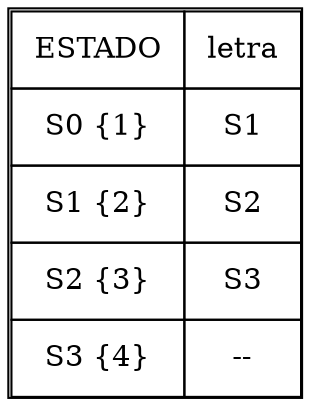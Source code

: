 digraph grafica{
rankdir=LR;
forcelabels= true;
node [shape = plain];
nodo14 [label = <<table border = '1' cellboder = '1' cellspacing='0' cellpadding='10'>
<tr>
<td>ESTADO</td>
<td>letra</td>
</tr>
<tr>
<td> S0 {1} </td>
<td> S1 </td>
</tr>
<tr>
<td> S1 {2} </td>
<td> S2 </td>
</tr>
<tr>
<td> S2 {3} </td>
<td> S3 </td>
</tr>
<tr>
<td> S3 {4} </td>
<td> -- </td>
</tr>
</table>>];

}